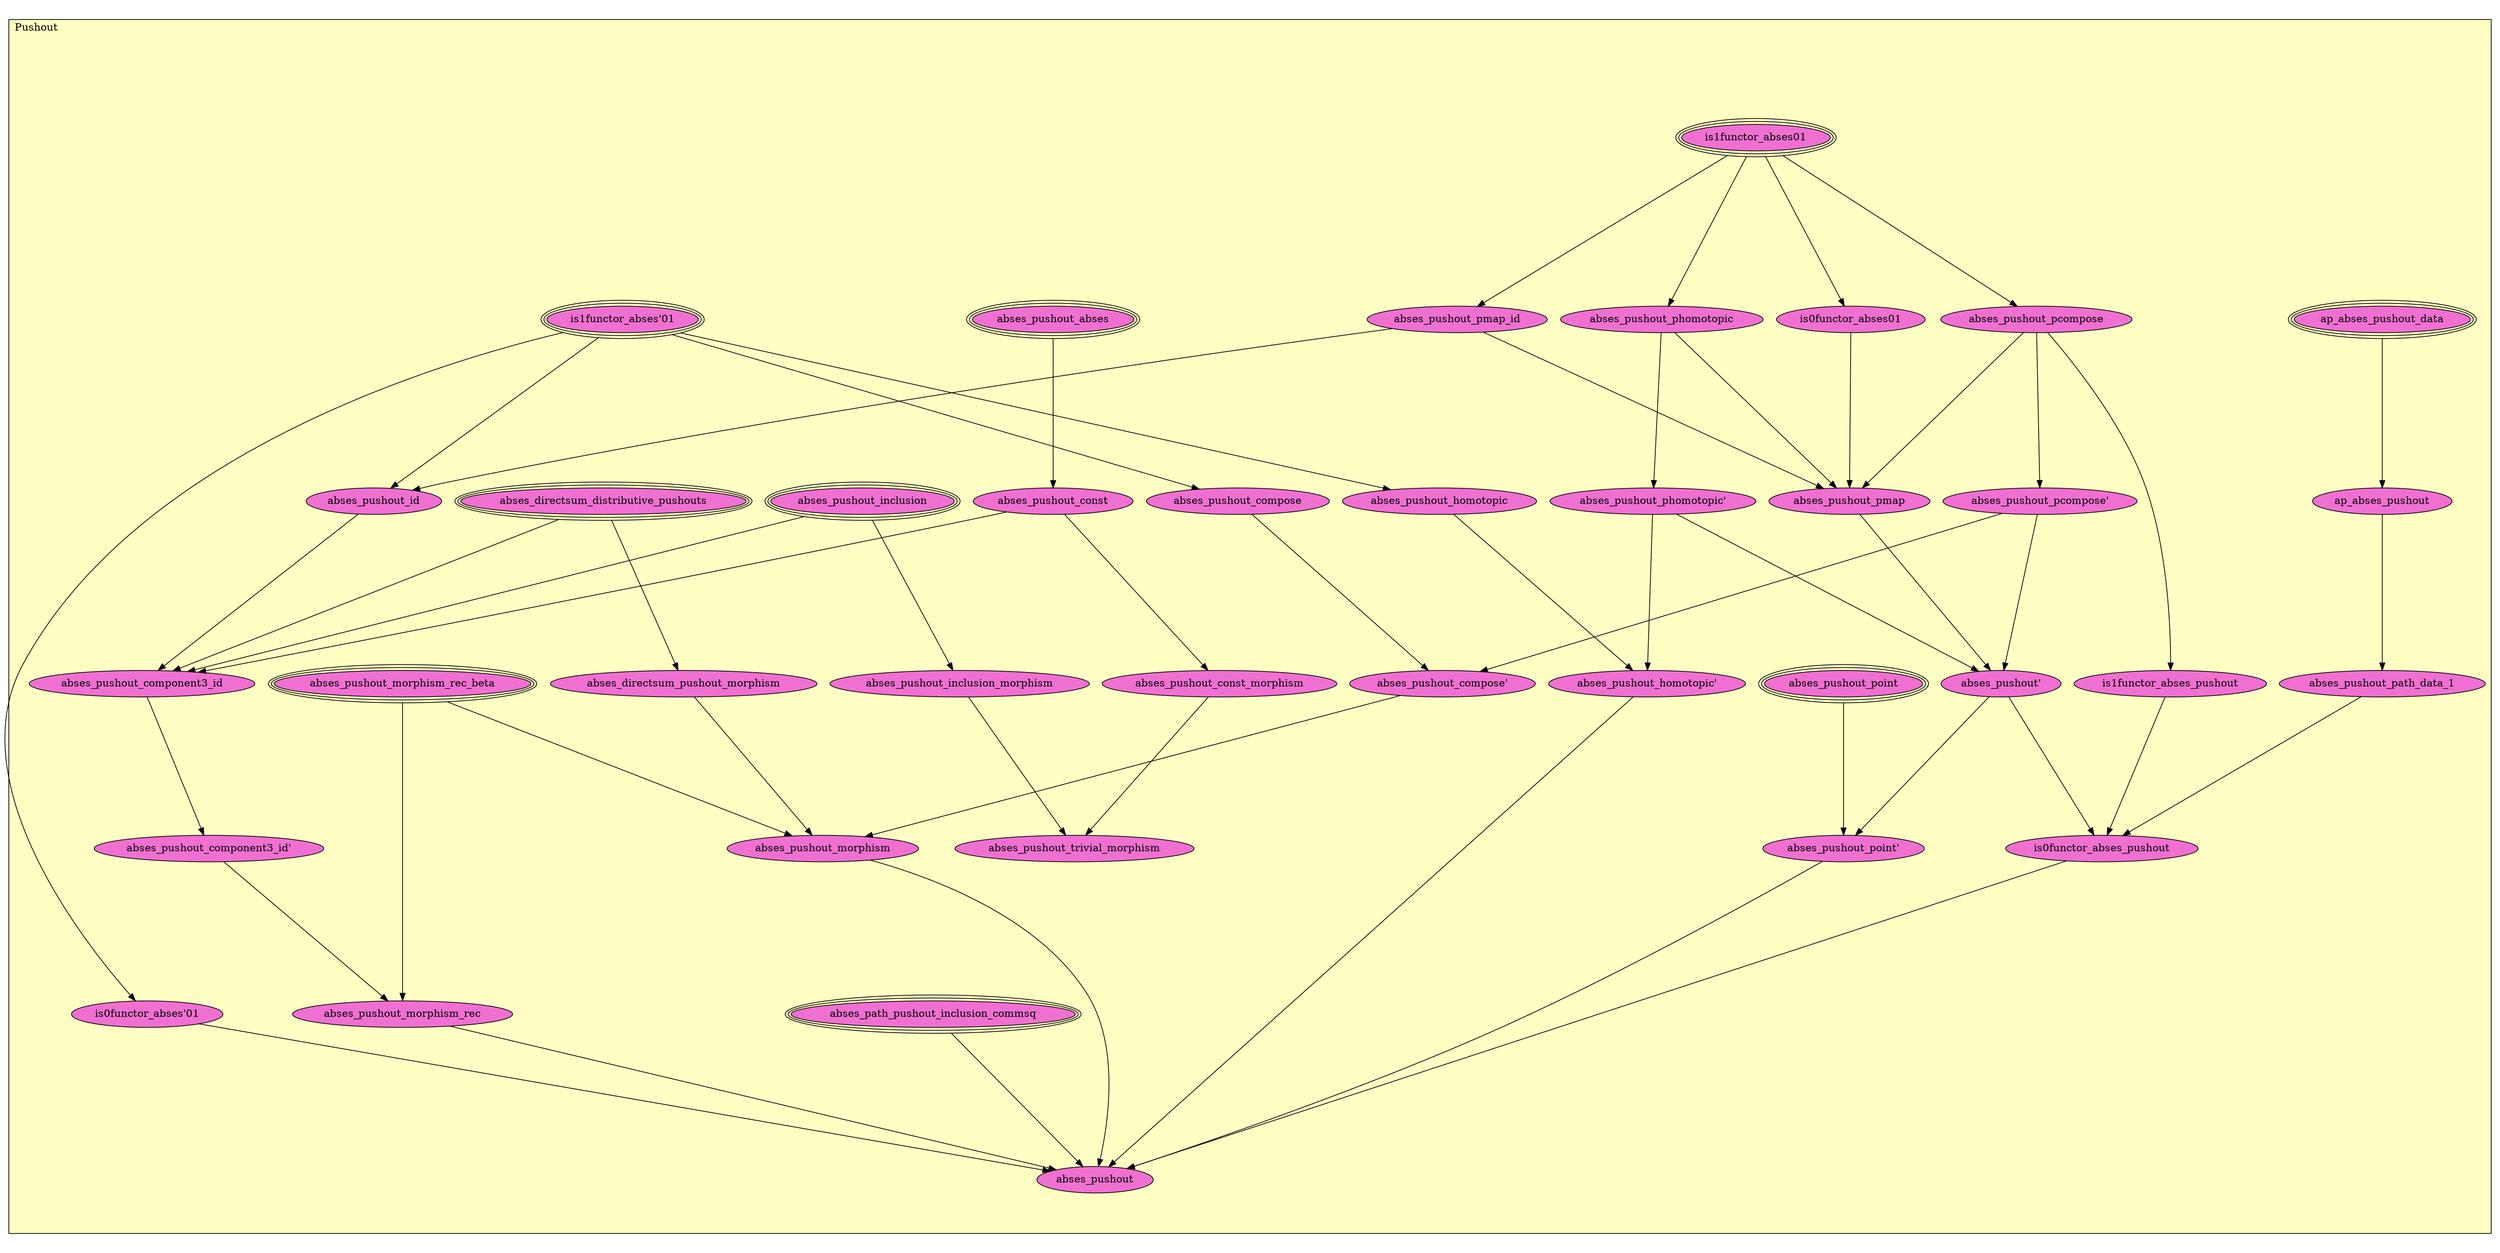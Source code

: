 digraph HoTT_Algebra_AbSES_Pushout {
  graph [ratio=0.5]
  node [style=filled]
Pushout_is1functor_abses01 [label="is1functor_abses01", URL=<Pushout.html#is1functor_abses01>, peripheries=3, fillcolor="#F070D1"] ;
Pushout_is0functor_abses01 [label="is0functor_abses01", URL=<Pushout.html#is0functor_abses01>, fillcolor="#F070D1"] ;
Pushout_is1functor_abses_01 [label="is1functor_abses'01", URL=<Pushout.html#is1functor_abses'01>, peripheries=3, fillcolor="#F070D1"] ;
Pushout_is0functor_abses_01 [label="is0functor_abses'01", URL=<Pushout.html#is0functor_abses'01>, fillcolor="#F070D1"] ;
Pushout_abses_pushout_pcompose [label="abses_pushout_pcompose", URL=<Pushout.html#abses_pushout_pcompose>, fillcolor="#F070D1"] ;
Pushout_abses_pushout_pcompose_ [label="abses_pushout_pcompose'", URL=<Pushout.html#abses_pushout_pcompose'>, fillcolor="#F070D1"] ;
Pushout_abses_pushout_compose [label="abses_pushout_compose", URL=<Pushout.html#abses_pushout_compose>, fillcolor="#F070D1"] ;
Pushout_abses_pushout_compose_ [label="abses_pushout_compose'", URL=<Pushout.html#abses_pushout_compose'>, fillcolor="#F070D1"] ;
Pushout_abses_pushout_phomotopic [label="abses_pushout_phomotopic", URL=<Pushout.html#abses_pushout_phomotopic>, fillcolor="#F070D1"] ;
Pushout_abses_pushout_phomotopic_ [label="abses_pushout_phomotopic'", URL=<Pushout.html#abses_pushout_phomotopic'>, fillcolor="#F070D1"] ;
Pushout_abses_pushout_homotopic [label="abses_pushout_homotopic", URL=<Pushout.html#abses_pushout_homotopic>, fillcolor="#F070D1"] ;
Pushout_abses_pushout_homotopic_ [label="abses_pushout_homotopic'", URL=<Pushout.html#abses_pushout_homotopic'>, fillcolor="#F070D1"] ;
Pushout_abses_pushout_pmap_id [label="abses_pushout_pmap_id", URL=<Pushout.html#abses_pushout_pmap_id>, fillcolor="#F070D1"] ;
Pushout_abses_pushout_id [label="abses_pushout_id", URL=<Pushout.html#abses_pushout_id>, fillcolor="#F070D1"] ;
Pushout_abses_pushout_abses [label="abses_pushout_abses", URL=<Pushout.html#abses_pushout_abses>, peripheries=3, fillcolor="#F070D1"] ;
Pushout_abses_pushout_const [label="abses_pushout_const", URL=<Pushout.html#abses_pushout_const>, fillcolor="#F070D1"] ;
Pushout_abses_pushout_const_morphism [label="abses_pushout_const_morphism", URL=<Pushout.html#abses_pushout_const_morphism>, fillcolor="#F070D1"] ;
Pushout_abses_pushout_inclusion [label="abses_pushout_inclusion", URL=<Pushout.html#abses_pushout_inclusion>, peripheries=3, fillcolor="#F070D1"] ;
Pushout_abses_pushout_inclusion_morphism [label="abses_pushout_inclusion_morphism", URL=<Pushout.html#abses_pushout_inclusion_morphism>, fillcolor="#F070D1"] ;
Pushout_abses_pushout_trivial_morphism [label="abses_pushout_trivial_morphism", URL=<Pushout.html#abses_pushout_trivial_morphism>, fillcolor="#F070D1"] ;
Pushout_abses_pushout_pmap [label="abses_pushout_pmap", URL=<Pushout.html#abses_pushout_pmap>, fillcolor="#F070D1"] ;
Pushout_abses_pushout_ [label="abses_pushout'", URL=<Pushout.html#abses_pushout'>, fillcolor="#F070D1"] ;
Pushout_abses_pushout_point [label="abses_pushout_point", URL=<Pushout.html#abses_pushout_point>, peripheries=3, fillcolor="#F070D1"] ;
Pushout_abses_pushout_point_ [label="abses_pushout_point'", URL=<Pushout.html#abses_pushout_point'>, fillcolor="#F070D1"] ;
Pushout_ap_abses_pushout_data [label="ap_abses_pushout_data", URL=<Pushout.html#ap_abses_pushout_data>, peripheries=3, fillcolor="#F070D1"] ;
Pushout_ap_abses_pushout [label="ap_abses_pushout", URL=<Pushout.html#ap_abses_pushout>, fillcolor="#F070D1"] ;
Pushout_abses_pushout_path_data_1 [label="abses_pushout_path_data_1", URL=<Pushout.html#abses_pushout_path_data_1>, fillcolor="#F070D1"] ;
Pushout_is1functor_abses_pushout [label="is1functor_abses_pushout", URL=<Pushout.html#is1functor_abses_pushout>, fillcolor="#F070D1"] ;
Pushout_is0functor_abses_pushout [label="is0functor_abses_pushout", URL=<Pushout.html#is0functor_abses_pushout>, fillcolor="#F070D1"] ;
Pushout_abses_path_pushout_inclusion_commsq [label="abses_path_pushout_inclusion_commsq", URL=<Pushout.html#abses_path_pushout_inclusion_commsq>, peripheries=3, fillcolor="#F070D1"] ;
Pushout_abses_directsum_distributive_pushouts [label="abses_directsum_distributive_pushouts", URL=<Pushout.html#abses_directsum_distributive_pushouts>, peripheries=3, fillcolor="#F070D1"] ;
Pushout_abses_directsum_pushout_morphism [label="abses_directsum_pushout_morphism", URL=<Pushout.html#abses_directsum_pushout_morphism>, fillcolor="#F070D1"] ;
Pushout_abses_pushout_component3_id [label="abses_pushout_component3_id", URL=<Pushout.html#abses_pushout_component3_id>, fillcolor="#F070D1"] ;
Pushout_abses_pushout_component3_id_ [label="abses_pushout_component3_id'", URL=<Pushout.html#abses_pushout_component3_id'>, fillcolor="#F070D1"] ;
Pushout_abses_pushout_morphism_rec_beta [label="abses_pushout_morphism_rec_beta", URL=<Pushout.html#abses_pushout_morphism_rec_beta>, peripheries=3, fillcolor="#F070D1"] ;
Pushout_abses_pushout_morphism_rec [label="abses_pushout_morphism_rec", URL=<Pushout.html#abses_pushout_morphism_rec>, fillcolor="#F070D1"] ;
Pushout_abses_pushout_morphism [label="abses_pushout_morphism", URL=<Pushout.html#abses_pushout_morphism>, fillcolor="#F070D1"] ;
Pushout_abses_pushout [label="abses_pushout", URL=<Pushout.html#abses_pushout>, fillcolor="#F070D1"] ;
  Pushout_is1functor_abses01 -> Pushout_is0functor_abses01 [] ;
  Pushout_is1functor_abses01 -> Pushout_abses_pushout_pcompose [] ;
  Pushout_is1functor_abses01 -> Pushout_abses_pushout_phomotopic [] ;
  Pushout_is1functor_abses01 -> Pushout_abses_pushout_pmap_id [] ;
  Pushout_is0functor_abses01 -> Pushout_abses_pushout_pmap [] ;
  Pushout_is1functor_abses_01 -> Pushout_is0functor_abses_01 [] ;
  Pushout_is1functor_abses_01 -> Pushout_abses_pushout_compose [] ;
  Pushout_is1functor_abses_01 -> Pushout_abses_pushout_homotopic [] ;
  Pushout_is1functor_abses_01 -> Pushout_abses_pushout_id [] ;
  Pushout_is0functor_abses_01 -> Pushout_abses_pushout [] ;
  Pushout_abses_pushout_pcompose -> Pushout_abses_pushout_pcompose_ [] ;
  Pushout_abses_pushout_pcompose -> Pushout_abses_pushout_pmap [] ;
  Pushout_abses_pushout_pcompose -> Pushout_is1functor_abses_pushout [] ;
  Pushout_abses_pushout_pcompose_ -> Pushout_abses_pushout_compose_ [] ;
  Pushout_abses_pushout_pcompose_ -> Pushout_abses_pushout_ [] ;
  Pushout_abses_pushout_compose -> Pushout_abses_pushout_compose_ [] ;
  Pushout_abses_pushout_compose_ -> Pushout_abses_pushout_morphism [] ;
  Pushout_abses_pushout_phomotopic -> Pushout_abses_pushout_phomotopic_ [] ;
  Pushout_abses_pushout_phomotopic -> Pushout_abses_pushout_pmap [] ;
  Pushout_abses_pushout_phomotopic_ -> Pushout_abses_pushout_homotopic_ [] ;
  Pushout_abses_pushout_phomotopic_ -> Pushout_abses_pushout_ [] ;
  Pushout_abses_pushout_homotopic -> Pushout_abses_pushout_homotopic_ [] ;
  Pushout_abses_pushout_homotopic_ -> Pushout_abses_pushout [] ;
  Pushout_abses_pushout_pmap_id -> Pushout_abses_pushout_id [] ;
  Pushout_abses_pushout_pmap_id -> Pushout_abses_pushout_pmap [] ;
  Pushout_abses_pushout_id -> Pushout_abses_pushout_component3_id [] ;
  Pushout_abses_pushout_abses -> Pushout_abses_pushout_const [] ;
  Pushout_abses_pushout_const -> Pushout_abses_pushout_const_morphism [] ;
  Pushout_abses_pushout_const -> Pushout_abses_pushout_component3_id [] ;
  Pushout_abses_pushout_const_morphism -> Pushout_abses_pushout_trivial_morphism [] ;
  Pushout_abses_pushout_inclusion -> Pushout_abses_pushout_inclusion_morphism [] ;
  Pushout_abses_pushout_inclusion -> Pushout_abses_pushout_component3_id [] ;
  Pushout_abses_pushout_inclusion_morphism -> Pushout_abses_pushout_trivial_morphism [] ;
  Pushout_abses_pushout_pmap -> Pushout_abses_pushout_ [] ;
  Pushout_abses_pushout_ -> Pushout_abses_pushout_point_ [] ;
  Pushout_abses_pushout_ -> Pushout_is0functor_abses_pushout [] ;
  Pushout_abses_pushout_point -> Pushout_abses_pushout_point_ [] ;
  Pushout_abses_pushout_point_ -> Pushout_abses_pushout [] ;
  Pushout_ap_abses_pushout_data -> Pushout_ap_abses_pushout [] ;
  Pushout_ap_abses_pushout -> Pushout_abses_pushout_path_data_1 [] ;
  Pushout_abses_pushout_path_data_1 -> Pushout_is0functor_abses_pushout [] ;
  Pushout_is1functor_abses_pushout -> Pushout_is0functor_abses_pushout [] ;
  Pushout_is0functor_abses_pushout -> Pushout_abses_pushout [] ;
  Pushout_abses_path_pushout_inclusion_commsq -> Pushout_abses_pushout [] ;
  Pushout_abses_directsum_distributive_pushouts -> Pushout_abses_directsum_pushout_morphism [] ;
  Pushout_abses_directsum_distributive_pushouts -> Pushout_abses_pushout_component3_id [] ;
  Pushout_abses_directsum_pushout_morphism -> Pushout_abses_pushout_morphism [] ;
  Pushout_abses_pushout_component3_id -> Pushout_abses_pushout_component3_id_ [] ;
  Pushout_abses_pushout_component3_id_ -> Pushout_abses_pushout_morphism_rec [] ;
  Pushout_abses_pushout_morphism_rec_beta -> Pushout_abses_pushout_morphism_rec [] ;
  Pushout_abses_pushout_morphism_rec_beta -> Pushout_abses_pushout_morphism [] ;
  Pushout_abses_pushout_morphism_rec -> Pushout_abses_pushout [] ;
  Pushout_abses_pushout_morphism -> Pushout_abses_pushout [] ;
subgraph cluster_Pushout { label="Pushout"; fillcolor="#FFFFC3"; labeljust=l; style=filled 
Pushout_abses_pushout; Pushout_abses_pushout_morphism; Pushout_abses_pushout_morphism_rec; Pushout_abses_pushout_morphism_rec_beta; Pushout_abses_pushout_component3_id_; Pushout_abses_pushout_component3_id; Pushout_abses_directsum_pushout_morphism; Pushout_abses_directsum_distributive_pushouts; Pushout_abses_path_pushout_inclusion_commsq; Pushout_is0functor_abses_pushout; Pushout_is1functor_abses_pushout; Pushout_abses_pushout_path_data_1; Pushout_ap_abses_pushout; Pushout_ap_abses_pushout_data; Pushout_abses_pushout_point_; Pushout_abses_pushout_point; Pushout_abses_pushout_; Pushout_abses_pushout_pmap; Pushout_abses_pushout_trivial_morphism; Pushout_abses_pushout_inclusion_morphism; Pushout_abses_pushout_inclusion; Pushout_abses_pushout_const_morphism; Pushout_abses_pushout_const; Pushout_abses_pushout_abses; Pushout_abses_pushout_id; Pushout_abses_pushout_pmap_id; Pushout_abses_pushout_homotopic_; Pushout_abses_pushout_homotopic; Pushout_abses_pushout_phomotopic_; Pushout_abses_pushout_phomotopic; Pushout_abses_pushout_compose_; Pushout_abses_pushout_compose; Pushout_abses_pushout_pcompose_; Pushout_abses_pushout_pcompose; Pushout_is0functor_abses_01; Pushout_is1functor_abses_01; Pushout_is0functor_abses01; Pushout_is1functor_abses01; };
} /* END */
